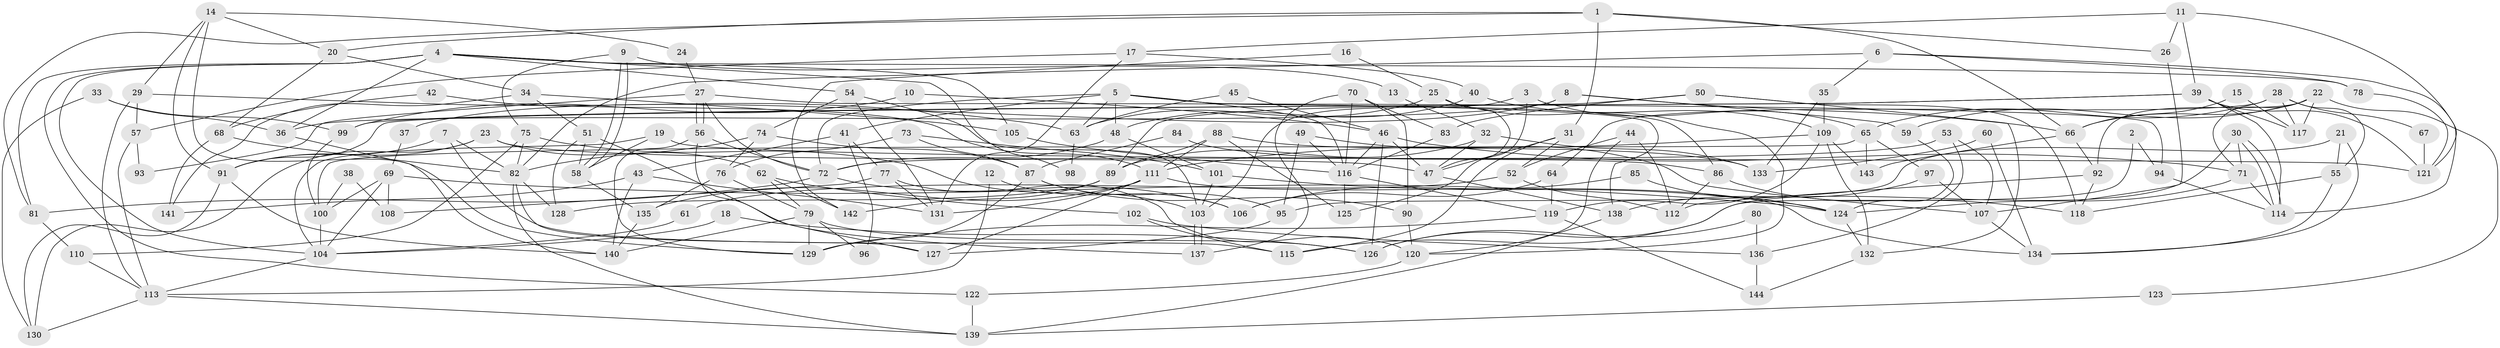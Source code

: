 // Generated by graph-tools (version 1.1) at 2025/02/03/09/25 03:02:15]
// undirected, 144 vertices, 288 edges
graph export_dot {
graph [start="1"]
  node [color=gray90,style=filled];
  1;
  2;
  3;
  4;
  5;
  6;
  7;
  8;
  9;
  10;
  11;
  12;
  13;
  14;
  15;
  16;
  17;
  18;
  19;
  20;
  21;
  22;
  23;
  24;
  25;
  26;
  27;
  28;
  29;
  30;
  31;
  32;
  33;
  34;
  35;
  36;
  37;
  38;
  39;
  40;
  41;
  42;
  43;
  44;
  45;
  46;
  47;
  48;
  49;
  50;
  51;
  52;
  53;
  54;
  55;
  56;
  57;
  58;
  59;
  60;
  61;
  62;
  63;
  64;
  65;
  66;
  67;
  68;
  69;
  70;
  71;
  72;
  73;
  74;
  75;
  76;
  77;
  78;
  79;
  80;
  81;
  82;
  83;
  84;
  85;
  86;
  87;
  88;
  89;
  90;
  91;
  92;
  93;
  94;
  95;
  96;
  97;
  98;
  99;
  100;
  101;
  102;
  103;
  104;
  105;
  106;
  107;
  108;
  109;
  110;
  111;
  112;
  113;
  114;
  115;
  116;
  117;
  118;
  119;
  120;
  121;
  122;
  123;
  124;
  125;
  126;
  127;
  128;
  129;
  130;
  131;
  132;
  133;
  134;
  135;
  136;
  137;
  138;
  139;
  140;
  141;
  142;
  143;
  144;
  1 -- 66;
  1 -- 81;
  1 -- 20;
  1 -- 26;
  1 -- 31;
  2 -- 94;
  2 -- 126;
  3 -- 125;
  3 -- 103;
  3 -- 65;
  4 -- 105;
  4 -- 122;
  4 -- 36;
  4 -- 54;
  4 -- 78;
  4 -- 81;
  4 -- 98;
  4 -- 104;
  5 -- 116;
  5 -- 72;
  5 -- 41;
  5 -- 48;
  5 -- 63;
  5 -- 86;
  5 -- 138;
  6 -- 78;
  6 -- 82;
  6 -- 35;
  6 -- 114;
  7 -- 82;
  7 -- 91;
  7 -- 115;
  8 -- 36;
  8 -- 59;
  8 -- 37;
  8 -- 66;
  9 -- 75;
  9 -- 58;
  9 -- 58;
  9 -- 13;
  10 -- 99;
  10 -- 46;
  11 -- 26;
  11 -- 39;
  11 -- 17;
  11 -- 121;
  12 -- 113;
  12 -- 106;
  13 -- 32;
  14 -- 129;
  14 -- 91;
  14 -- 20;
  14 -- 24;
  14 -- 29;
  15 -- 117;
  15 -- 66;
  16 -- 142;
  16 -- 25;
  17 -- 57;
  17 -- 40;
  17 -- 131;
  18 -- 104;
  18 -- 126;
  19 -- 104;
  19 -- 121;
  19 -- 58;
  20 -- 34;
  20 -- 68;
  21 -- 55;
  21 -- 95;
  21 -- 134;
  22 -- 71;
  22 -- 117;
  22 -- 59;
  22 -- 66;
  22 -- 92;
  22 -- 123;
  23 -- 47;
  23 -- 91;
  23 -- 62;
  23 -- 130;
  24 -- 27;
  25 -- 47;
  25 -- 63;
  25 -- 120;
  26 -- 107;
  27 -- 56;
  27 -- 56;
  27 -- 72;
  27 -- 93;
  27 -- 94;
  28 -- 65;
  28 -- 55;
  28 -- 64;
  28 -- 67;
  28 -- 117;
  29 -- 113;
  29 -- 57;
  29 -- 63;
  30 -- 114;
  30 -- 114;
  30 -- 115;
  30 -- 71;
  31 -- 47;
  31 -- 52;
  31 -- 115;
  32 -- 133;
  32 -- 47;
  32 -- 89;
  33 -- 130;
  33 -- 99;
  33 -- 36;
  34 -- 141;
  34 -- 51;
  34 -- 105;
  35 -- 109;
  35 -- 133;
  36 -- 140;
  37 -- 69;
  38 -- 100;
  38 -- 108;
  39 -- 91;
  39 -- 114;
  39 -- 99;
  39 -- 117;
  39 -- 121;
  40 -- 48;
  40 -- 109;
  41 -- 43;
  41 -- 77;
  41 -- 96;
  42 -- 68;
  42 -- 111;
  43 -- 131;
  43 -- 140;
  43 -- 141;
  44 -- 52;
  44 -- 120;
  44 -- 112;
  45 -- 46;
  45 -- 63;
  46 -- 116;
  46 -- 71;
  46 -- 47;
  46 -- 126;
  47 -- 138;
  48 -- 101;
  48 -- 72;
  49 -- 95;
  49 -- 116;
  49 -- 107;
  50 -- 118;
  50 -- 132;
  50 -- 83;
  50 -- 89;
  51 -- 58;
  51 -- 128;
  51 -- 137;
  52 -- 112;
  52 -- 61;
  53 -- 107;
  53 -- 72;
  53 -- 136;
  54 -- 131;
  54 -- 74;
  54 -- 103;
  55 -- 118;
  55 -- 134;
  56 -- 72;
  56 -- 127;
  56 -- 129;
  57 -- 113;
  57 -- 93;
  58 -- 135;
  59 -- 124;
  60 -- 133;
  60 -- 134;
  61 -- 104;
  62 -- 79;
  62 -- 102;
  62 -- 142;
  63 -- 98;
  64 -- 119;
  64 -- 106;
  65 -- 143;
  65 -- 97;
  65 -- 100;
  66 -- 92;
  66 -- 143;
  67 -- 121;
  68 -- 82;
  68 -- 141;
  69 -- 100;
  69 -- 124;
  69 -- 104;
  69 -- 108;
  70 -- 90;
  70 -- 137;
  70 -- 83;
  70 -- 116;
  71 -- 114;
  71 -- 124;
  72 -- 81;
  72 -- 106;
  73 -- 101;
  73 -- 87;
  73 -- 76;
  74 -- 76;
  74 -- 82;
  74 -- 87;
  75 -- 103;
  75 -- 82;
  75 -- 110;
  76 -- 79;
  76 -- 135;
  77 -- 131;
  77 -- 108;
  77 -- 120;
  78 -- 121;
  79 -- 129;
  79 -- 140;
  79 -- 96;
  79 -- 126;
  80 -- 126;
  80 -- 136;
  81 -- 110;
  82 -- 128;
  82 -- 127;
  82 -- 139;
  83 -- 116;
  84 -- 86;
  84 -- 87;
  85 -- 124;
  85 -- 106;
  86 -- 112;
  86 -- 118;
  87 -- 129;
  87 -- 90;
  87 -- 95;
  88 -- 111;
  88 -- 89;
  88 -- 125;
  88 -- 133;
  89 -- 128;
  89 -- 142;
  90 -- 120;
  91 -- 140;
  91 -- 130;
  92 -- 112;
  92 -- 118;
  94 -- 114;
  95 -- 127;
  97 -- 107;
  97 -- 138;
  99 -- 100;
  100 -- 104;
  101 -- 124;
  101 -- 103;
  102 -- 115;
  102 -- 136;
  103 -- 137;
  103 -- 137;
  104 -- 113;
  105 -- 116;
  107 -- 134;
  109 -- 111;
  109 -- 119;
  109 -- 132;
  109 -- 143;
  110 -- 113;
  111 -- 127;
  111 -- 135;
  111 -- 131;
  111 -- 134;
  113 -- 139;
  113 -- 130;
  116 -- 119;
  116 -- 125;
  119 -- 129;
  119 -- 144;
  120 -- 122;
  122 -- 139;
  123 -- 139;
  124 -- 132;
  132 -- 144;
  135 -- 140;
  136 -- 144;
  138 -- 139;
}
